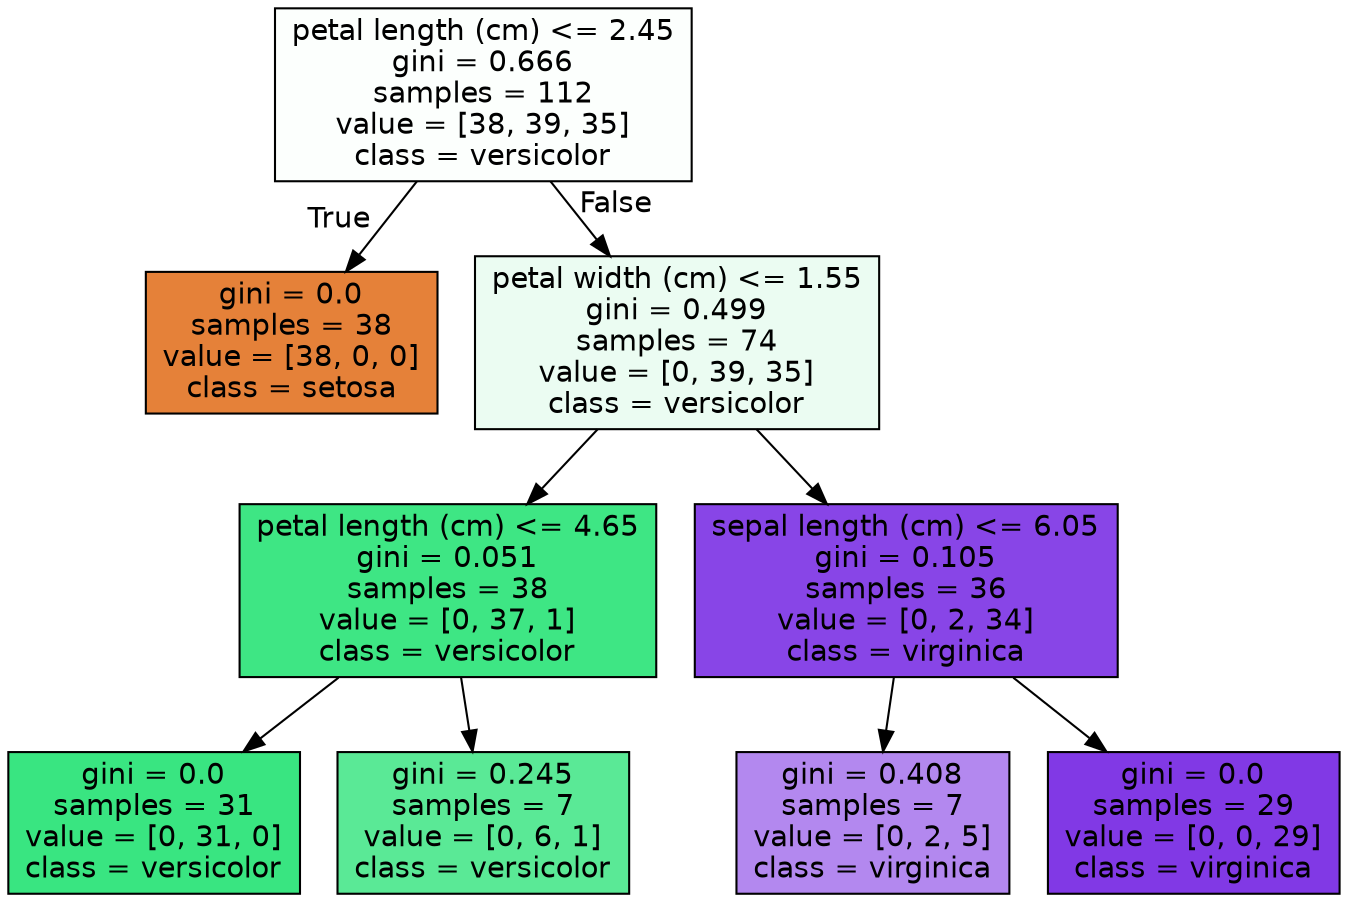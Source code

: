 digraph Tree {
node [shape=box, style="filled", color="black", fontname="helvetica"] ;
edge [fontname="helvetica"] ;
0 [label="petal length (cm) <= 2.45\ngini = 0.666\nsamples = 112\nvalue = [38, 39, 35]\nclass = versicolor", fillcolor="#fcfffd"] ;
1 [label="gini = 0.0\nsamples = 38\nvalue = [38, 0, 0]\nclass = setosa", fillcolor="#e58139"] ;
0 -> 1 [labeldistance=2.5, labelangle=45, headlabel="True"] ;
2 [label="petal width (cm) <= 1.55\ngini = 0.499\nsamples = 74\nvalue = [0, 39, 35]\nclass = versicolor", fillcolor="#ebfcf2"] ;
0 -> 2 [labeldistance=2.5, labelangle=-45, headlabel="False"] ;
3 [label="petal length (cm) <= 4.65\ngini = 0.051\nsamples = 38\nvalue = [0, 37, 1]\nclass = versicolor", fillcolor="#3ee684"] ;
2 -> 3 ;
4 [label="gini = 0.0\nsamples = 31\nvalue = [0, 31, 0]\nclass = versicolor", fillcolor="#39e581"] ;
3 -> 4 ;
5 [label="gini = 0.245\nsamples = 7\nvalue = [0, 6, 1]\nclass = versicolor", fillcolor="#5ae996"] ;
3 -> 5 ;
6 [label="sepal length (cm) <= 6.05\ngini = 0.105\nsamples = 36\nvalue = [0, 2, 34]\nclass = virginica", fillcolor="#8845e7"] ;
2 -> 6 ;
7 [label="gini = 0.408\nsamples = 7\nvalue = [0, 2, 5]\nclass = virginica", fillcolor="#b388ef"] ;
6 -> 7 ;
8 [label="gini = 0.0\nsamples = 29\nvalue = [0, 0, 29]\nclass = virginica", fillcolor="#8139e5"] ;
6 -> 8 ;
}